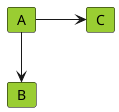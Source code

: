 @startuml
skinparam card {
    backgroundcolor YellowGreen
    bordercolor black
}
card A
card B
card C
' A -> B
' B -> C
' A -- C
' A -down-> C
' B -up-> C
' A -left-> B
A -right-> C
A -down-> B
' A -up-> C
' A -left-> C
' A -right-> B
' A -down-> A
' A -up-> A
' A -left-> A
' A -right-> A

skinparam {
    nodesep 50
    ranksep 50
    rankdir TD
    align center
}
' A -> B
' B -> C
@enduml